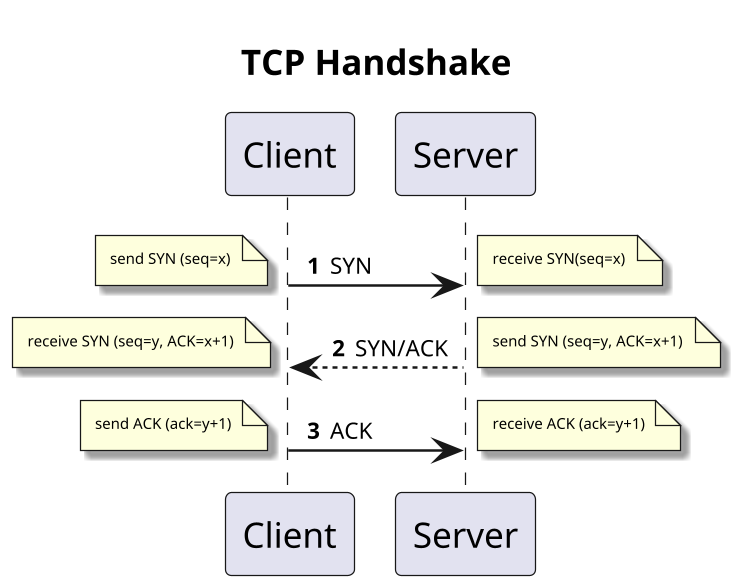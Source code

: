 @startuml
title TCP Handshake
scale 2.5
skinparam NoteFontSize 6
skinparam NoteShadowing true
skinparam ArrowFontSize 9
participant Client
participant Server
autonumber
Client -> Server: SYN
note left: send SYN (seq=x)
note right: receive SYN(seq=x)
Server --> Client: SYN/ACK
note left: receive SYN (seq=y, ACK=x+1)
note right: send SYN (seq=y, ACK=x+1)
Client -> Server: ACK
note left: send ACK (ack=y+1)
note right: receive ACK (ack=y+1)
@enduml